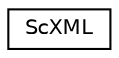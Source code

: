 digraph "Graphical Class Hierarchy"
{
 // LATEX_PDF_SIZE
  edge [fontname="Helvetica",fontsize="10",labelfontname="Helvetica",labelfontsize="10"];
  node [fontname="Helvetica",fontsize="10",shape=record];
  rankdir="LR";
  Node0 [label="ScXML",height=0.2,width=0.4,color="black", fillcolor="white", style="filled",URL="$classScXML.html",tooltip="namespace for static ScXML-related functions."];
}
